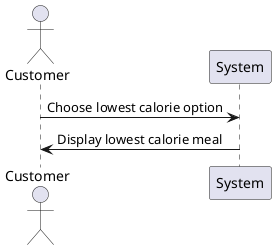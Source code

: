 @startuml
actor Customer
Customer -> System: Choose lowest calorie option
System -> Customer: Display lowest calorie meal
@enduml